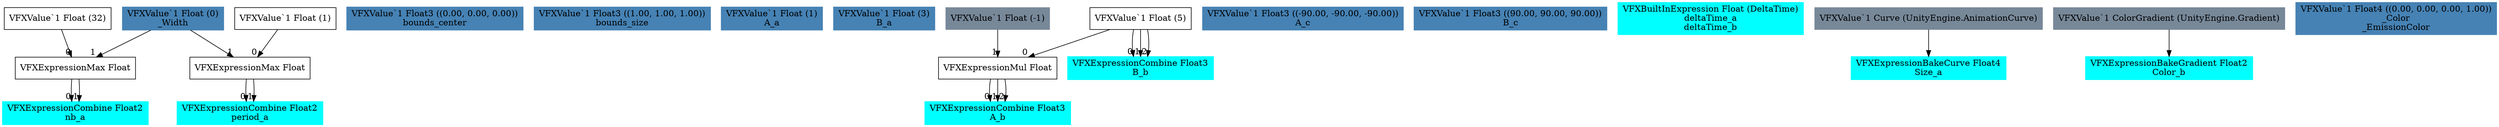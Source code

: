digraph G {
node0 [shape="box" color="cyan" style="filled" label="VFXExpressionCombine Float2
nb_a"]
node1 [shape="box" label="VFXExpressionMax Float"]
node2 [shape="box" label="VFXValue`1 Float (32)"]
node3 [shape="box" color="steelblue" style="filled" label="VFXValue`1 Float (0)
_Width"]
node4 [shape="box" color="cyan" style="filled" label="VFXExpressionCombine Float2
period_a"]
node5 [shape="box" label="VFXExpressionMax Float"]
node6 [shape="box" label="VFXValue`1 Float (1)"]
node7 [shape="box" color="steelblue" style="filled" label="VFXValue`1 Float3 ((0.00, 0.00, 0.00))
bounds_center"]
node8 [shape="box" color="steelblue" style="filled" label="VFXValue`1 Float3 ((1.00, 1.00, 1.00))
bounds_size"]
node9 [shape="box" color="steelblue" style="filled" label="VFXValue`1 Float (1)
A_a"]
node10 [shape="box" color="steelblue" style="filled" label="VFXValue`1 Float (3)
B_a"]
node11 [shape="box" color="cyan" style="filled" label="VFXExpressionCombine Float3
A_b"]
node12 [shape="box" label="VFXExpressionMul Float"]
node13 [shape="box" label="VFXValue`1 Float (5)"]
node14 [shape="box" color="lightslategray" style="filled" label="VFXValue`1 Float (-1)"]
node15 [shape="box" color="cyan" style="filled" label="VFXExpressionCombine Float3
B_b"]
node16 [shape="box" color="steelblue" style="filled" label="VFXValue`1 Float3 ((-90.00, -90.00, -90.00))
A_c"]
node17 [shape="box" color="steelblue" style="filled" label="VFXValue`1 Float3 ((90.00, 90.00, 90.00))
B_c"]
node18 [shape="box" color="cyan" style="filled" label="VFXBuiltInExpression Float (DeltaTime)
deltaTime_a
deltaTime_b"]
node19 [shape="box" color="cyan" style="filled" label="VFXExpressionBakeCurve Float4
Size_a"]
node20 [shape="box" color="lightslategray" style="filled" label="VFXValue`1 Curve (UnityEngine.AnimationCurve)"]
node21 [shape="box" color="cyan" style="filled" label="VFXExpressionBakeGradient Float2
Color_b"]
node22 [shape="box" color="lightslategray" style="filled" label="VFXValue`1 ColorGradient (UnityEngine.Gradient)"]
node23 [shape="box" color="steelblue" style="filled" label="VFXValue`1 Float4 ((0.00, 0.00, 0.00, 1.00))
_Color
_EmissionColor"]
node1 -> node0 [headlabel="0"]
node1 -> node0 [headlabel="1"]
node2 -> node1 [headlabel="0"]
node3 -> node1 [headlabel="1"]
node5 -> node4 [headlabel="0"]
node5 -> node4 [headlabel="1"]
node6 -> node5 [headlabel="0"]
node3 -> node5 [headlabel="1"]
node12 -> node11 [headlabel="0"]
node12 -> node11 [headlabel="1"]
node12 -> node11 [headlabel="2"]
node13 -> node12 [headlabel="0"]
node14 -> node12 [headlabel="1"]
node13 -> node15 [headlabel="0"]
node13 -> node15 [headlabel="1"]
node13 -> node15 [headlabel="2"]
node20 -> node19 
node22 -> node21 
}
